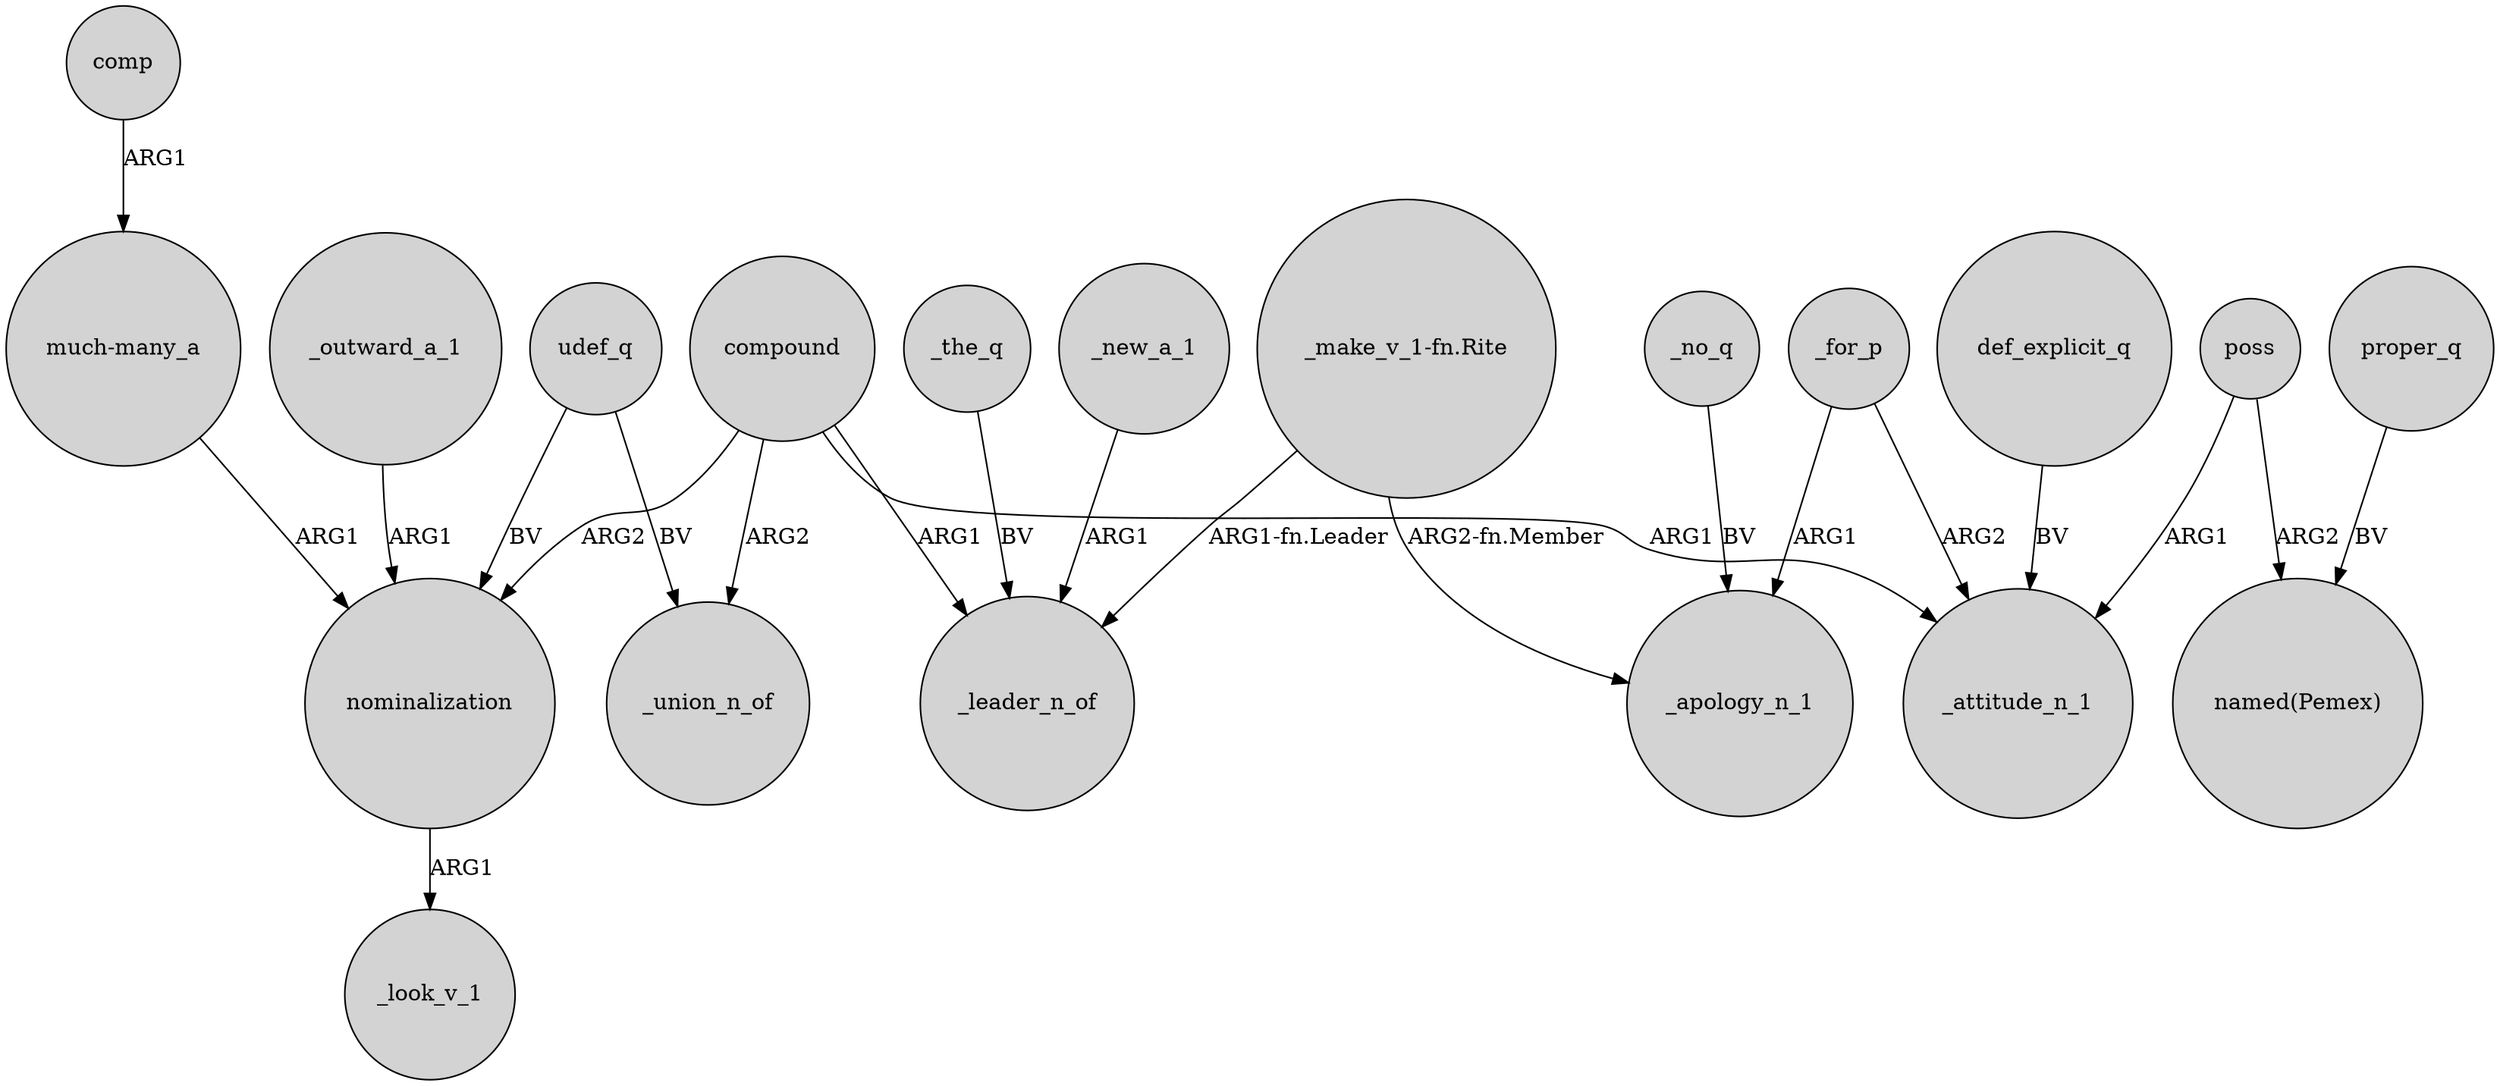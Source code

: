 digraph {
	node [shape=circle style=filled]
	compound -> _union_n_of [label=ARG2]
	_the_q -> _leader_n_of [label=BV]
	poss -> "named(Pemex)" [label=ARG2]
	poss -> _attitude_n_1 [label=ARG1]
	udef_q -> nominalization [label=BV]
	"_make_v_1-fn.Rite" -> _leader_n_of [label="ARG1-fn.Leader"]
	udef_q -> _union_n_of [label=BV]
	compound -> nominalization [label=ARG2]
	compound -> _attitude_n_1 [label=ARG1]
	comp -> "much-many_a" [label=ARG1]
	nominalization -> _look_v_1 [label=ARG1]
	def_explicit_q -> _attitude_n_1 [label=BV]
	_outward_a_1 -> nominalization [label=ARG1]
	_for_p -> _attitude_n_1 [label=ARG2]
	_for_p -> _apology_n_1 [label=ARG1]
	compound -> _leader_n_of [label=ARG1]
	proper_q -> "named(Pemex)" [label=BV]
	"much-many_a" -> nominalization [label=ARG1]
	_no_q -> _apology_n_1 [label=BV]
	"_make_v_1-fn.Rite" -> _apology_n_1 [label="ARG2-fn.Member"]
	_new_a_1 -> _leader_n_of [label=ARG1]
}
